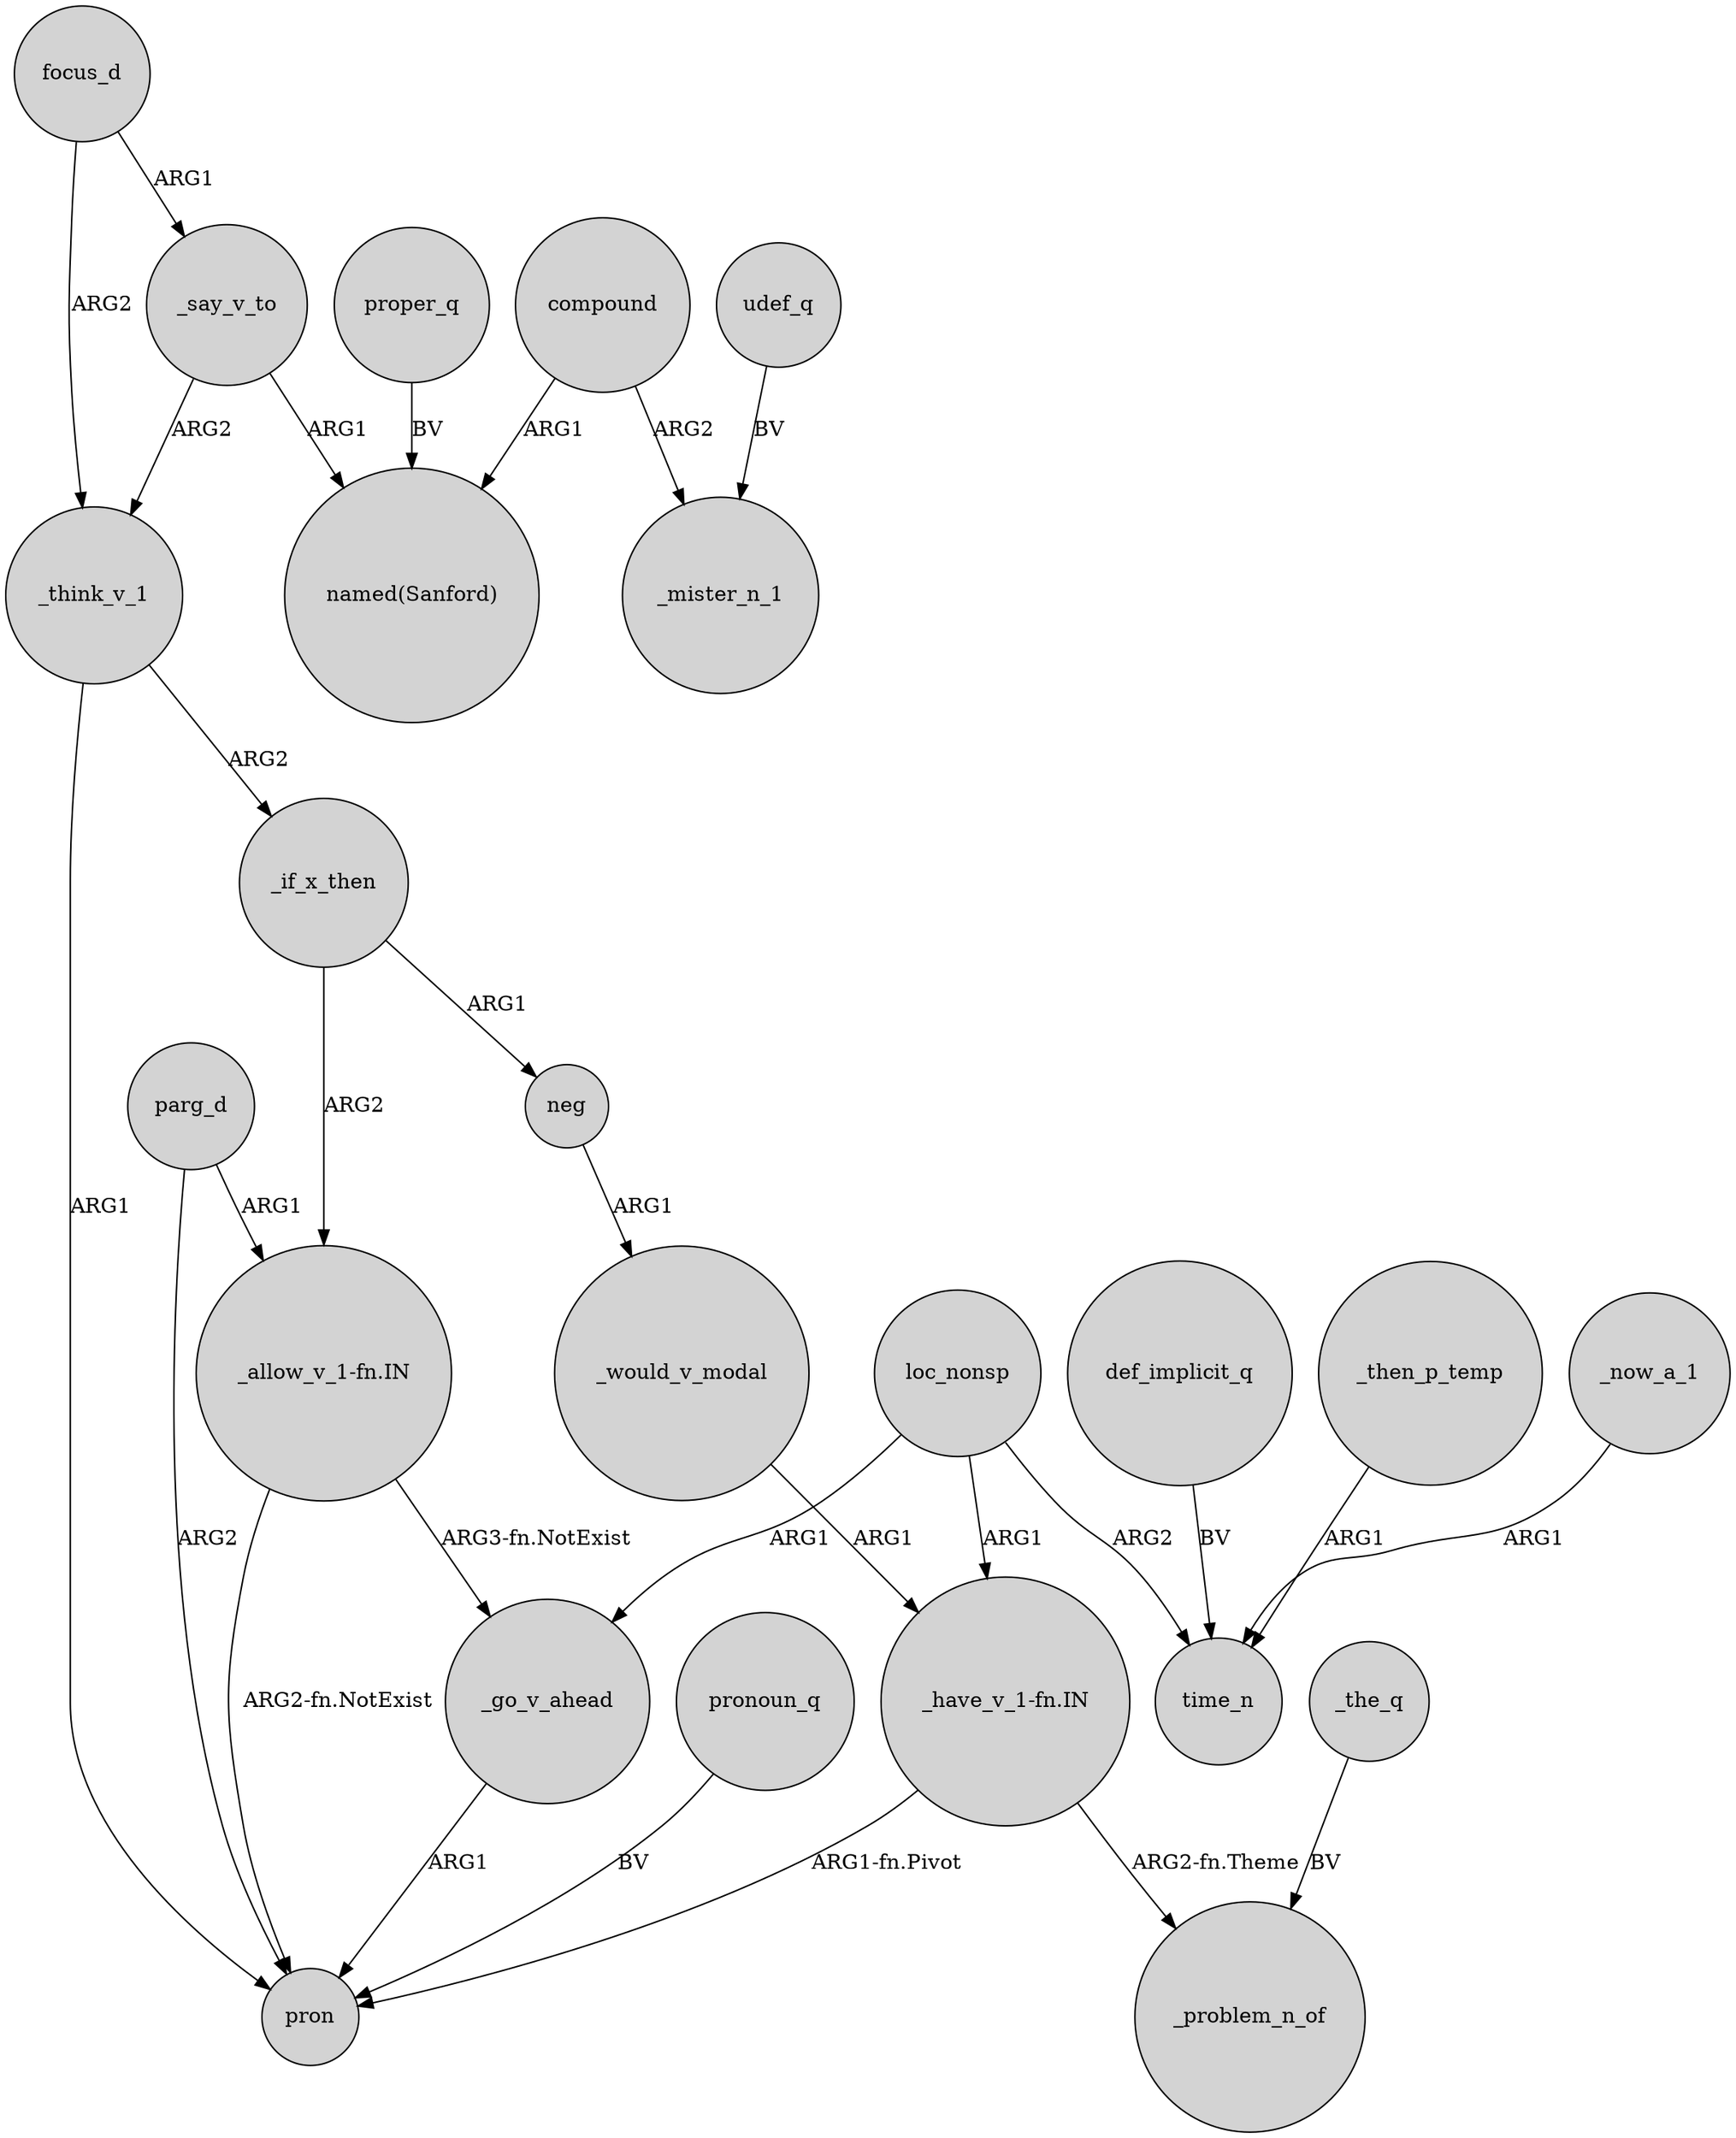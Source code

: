digraph {
	node [shape=circle style=filled]
	_say_v_to -> "named(Sanford)" [label=ARG1]
	neg -> _would_v_modal [label=ARG1]
	_if_x_then -> neg [label=ARG1]
	_say_v_to -> _think_v_1 [label=ARG2]
	"_allow_v_1-fn.IN" -> pron [label="ARG2-fn.NotExist"]
	_if_x_then -> "_allow_v_1-fn.IN" [label=ARG2]
	compound -> _mister_n_1 [label=ARG2]
	_the_q -> _problem_n_of [label=BV]
	"_have_v_1-fn.IN" -> _problem_n_of [label="ARG2-fn.Theme"]
	_think_v_1 -> _if_x_then [label=ARG2]
	_go_v_ahead -> pron [label=ARG1]
	udef_q -> _mister_n_1 [label=BV]
	"_have_v_1-fn.IN" -> pron [label="ARG1-fn.Pivot"]
	_think_v_1 -> pron [label=ARG1]
	loc_nonsp -> time_n [label=ARG2]
	_then_p_temp -> time_n [label=ARG1]
	parg_d -> pron [label=ARG2]
	pronoun_q -> pron [label=BV]
	"_allow_v_1-fn.IN" -> _go_v_ahead [label="ARG3-fn.NotExist"]
	_now_a_1 -> time_n [label=ARG1]
	compound -> "named(Sanford)" [label=ARG1]
	_would_v_modal -> "_have_v_1-fn.IN" [label=ARG1]
	proper_q -> "named(Sanford)" [label=BV]
	focus_d -> _think_v_1 [label=ARG2]
	parg_d -> "_allow_v_1-fn.IN" [label=ARG1]
	loc_nonsp -> "_have_v_1-fn.IN" [label=ARG1]
	loc_nonsp -> _go_v_ahead [label=ARG1]
	def_implicit_q -> time_n [label=BV]
	focus_d -> _say_v_to [label=ARG1]
}
